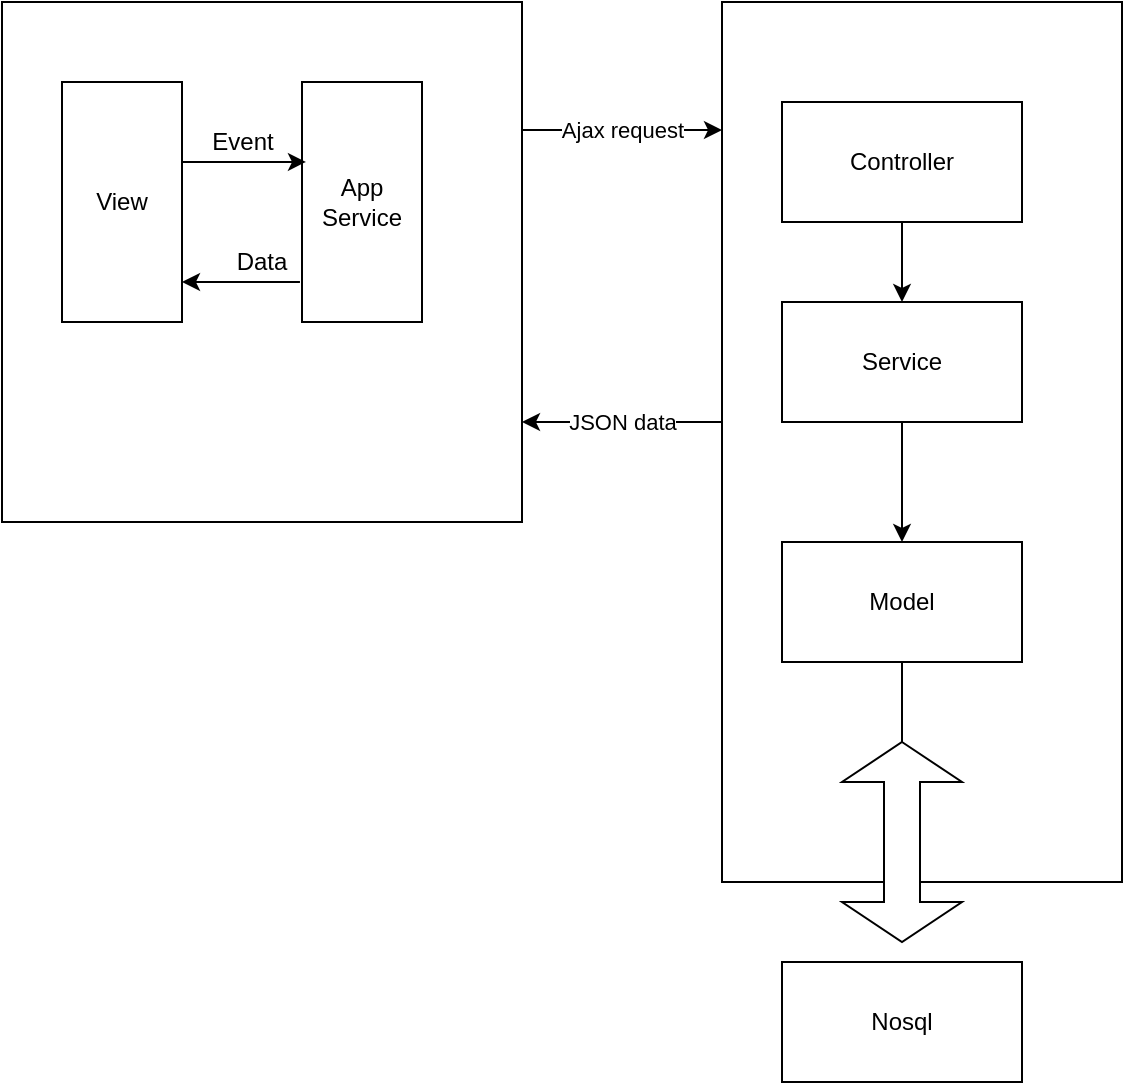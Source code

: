 <mxfile version="21.0.6" type="github">
  <diagram id="Jd0BYn0F5pYh7yF8uxCf" name="Page-1">
    <mxGraphModel dx="1434" dy="1933" grid="1" gridSize="10" guides="1" tooltips="1" connect="1" arrows="1" fold="1" page="1" pageScale="1" pageWidth="827" pageHeight="1169" math="0" shadow="0">
      <root>
        <mxCell id="0" />
        <mxCell id="1" parent="0" />
        <mxCell id="22pQoqXIOblh-StvN0Nv-2" value="" style="rounded=0;whiteSpace=wrap;html=1;direction=south;" vertex="1" parent="1">
          <mxGeometry x="430" y="-1124" width="200" height="440" as="geometry" />
        </mxCell>
        <mxCell id="22pQoqXIOblh-StvN0Nv-3" value="" style="edgeStyle=orthogonalEdgeStyle;rounded=0;orthogonalLoop=1;jettySize=auto;html=1;" edge="1" parent="1" source="22pQoqXIOblh-StvN0Nv-4" target="22pQoqXIOblh-StvN0Nv-6">
          <mxGeometry relative="1" as="geometry" />
        </mxCell>
        <mxCell id="22pQoqXIOblh-StvN0Nv-4" value="Controller" style="rounded=0;whiteSpace=wrap;html=1;" vertex="1" parent="1">
          <mxGeometry x="460" y="-1074" width="120" height="60" as="geometry" />
        </mxCell>
        <mxCell id="22pQoqXIOblh-StvN0Nv-5" value="" style="edgeStyle=orthogonalEdgeStyle;rounded=0;orthogonalLoop=1;jettySize=auto;html=1;" edge="1" parent="1" source="22pQoqXIOblh-StvN0Nv-6" target="22pQoqXIOblh-StvN0Nv-8">
          <mxGeometry relative="1" as="geometry" />
        </mxCell>
        <mxCell id="22pQoqXIOblh-StvN0Nv-6" value="Service" style="rounded=0;whiteSpace=wrap;html=1;" vertex="1" parent="1">
          <mxGeometry x="460" y="-974" width="120" height="60" as="geometry" />
        </mxCell>
        <mxCell id="22pQoqXIOblh-StvN0Nv-7" value="" style="edgeStyle=orthogonalEdgeStyle;rounded=0;orthogonalLoop=1;jettySize=auto;html=1;startArrow=none;" edge="1" parent="1" source="22pQoqXIOblh-StvN0Nv-10">
          <mxGeometry relative="1" as="geometry">
            <mxPoint x="520" y="-714" as="targetPoint" />
          </mxGeometry>
        </mxCell>
        <mxCell id="22pQoqXIOblh-StvN0Nv-8" value="Model" style="rounded=0;whiteSpace=wrap;html=1;" vertex="1" parent="1">
          <mxGeometry x="460" y="-854" width="120" height="60" as="geometry" />
        </mxCell>
        <mxCell id="22pQoqXIOblh-StvN0Nv-9" value="Nosql" style="rounded=0;whiteSpace=wrap;html=1;" vertex="1" parent="1">
          <mxGeometry x="460" y="-644" width="120" height="60" as="geometry" />
        </mxCell>
        <mxCell id="22pQoqXIOblh-StvN0Nv-10" value="" style="shape=doubleArrow;whiteSpace=wrap;html=1;direction=south;" vertex="1" parent="1">
          <mxGeometry x="490" y="-754" width="60" height="100" as="geometry" />
        </mxCell>
        <mxCell id="22pQoqXIOblh-StvN0Nv-11" value="" style="edgeStyle=orthogonalEdgeStyle;rounded=0;orthogonalLoop=1;jettySize=auto;html=1;endArrow=none;" edge="1" parent="1" source="22pQoqXIOblh-StvN0Nv-8" target="22pQoqXIOblh-StvN0Nv-10">
          <mxGeometry relative="1" as="geometry">
            <mxPoint x="520" y="-794" as="sourcePoint" />
            <mxPoint x="520" y="-714" as="targetPoint" />
          </mxGeometry>
        </mxCell>
        <mxCell id="22pQoqXIOblh-StvN0Nv-12" value="Data" style="whiteSpace=wrap;html=1;aspect=fixed;" vertex="1" parent="1">
          <mxGeometry x="70" y="-1124" width="260" height="260" as="geometry" />
        </mxCell>
        <mxCell id="22pQoqXIOblh-StvN0Nv-13" value="View" style="rounded=0;whiteSpace=wrap;html=1;direction=south;" vertex="1" parent="1">
          <mxGeometry x="100" y="-1084" width="60" height="120" as="geometry" />
        </mxCell>
        <mxCell id="22pQoqXIOblh-StvN0Nv-14" value="App&lt;br&gt;Service" style="rounded=0;whiteSpace=wrap;html=1;direction=south;" vertex="1" parent="1">
          <mxGeometry x="220" y="-1084" width="60" height="120" as="geometry" />
        </mxCell>
        <mxCell id="22pQoqXIOblh-StvN0Nv-15" value="" style="endArrow=classic;html=1;rounded=0;entryX=0.333;entryY=0.967;entryDx=0;entryDy=0;entryPerimeter=0;" edge="1" parent="1" target="22pQoqXIOblh-StvN0Nv-14">
          <mxGeometry width="50" height="50" relative="1" as="geometry">
            <mxPoint x="160" y="-1044" as="sourcePoint" />
            <mxPoint x="210" y="-1094" as="targetPoint" />
          </mxGeometry>
        </mxCell>
        <mxCell id="22pQoqXIOblh-StvN0Nv-16" value="" style="endArrow=classic;html=1;rounded=0;exitX=0.833;exitY=1.017;exitDx=0;exitDy=0;exitPerimeter=0;" edge="1" parent="1" source="22pQoqXIOblh-StvN0Nv-14">
          <mxGeometry width="50" height="50" relative="1" as="geometry">
            <mxPoint x="210" y="-984" as="sourcePoint" />
            <mxPoint x="160" y="-984" as="targetPoint" />
          </mxGeometry>
        </mxCell>
        <mxCell id="22pQoqXIOblh-StvN0Nv-17" value="Event" style="text;html=1;align=center;verticalAlign=middle;resizable=0;points=[];autosize=1;strokeColor=none;fillColor=none;" vertex="1" parent="1">
          <mxGeometry x="165" y="-1069" width="50" height="30" as="geometry" />
        </mxCell>
        <mxCell id="22pQoqXIOblh-StvN0Nv-19" value="" style="endArrow=classic;html=1;rounded=0;" edge="1" parent="1">
          <mxGeometry relative="1" as="geometry">
            <mxPoint x="330" y="-1060" as="sourcePoint" />
            <mxPoint x="430" y="-1060" as="targetPoint" />
          </mxGeometry>
        </mxCell>
        <mxCell id="22pQoqXIOblh-StvN0Nv-20" value="Ajax request" style="edgeLabel;resizable=0;html=1;align=center;verticalAlign=middle;" connectable="0" vertex="1" parent="22pQoqXIOblh-StvN0Nv-19">
          <mxGeometry relative="1" as="geometry" />
        </mxCell>
        <mxCell id="22pQoqXIOblh-StvN0Nv-21" value="JSON data" style="endArrow=classic;html=1;rounded=0;" edge="1" parent="1">
          <mxGeometry relative="1" as="geometry">
            <mxPoint x="430" y="-914" as="sourcePoint" />
            <mxPoint x="330" y="-914" as="targetPoint" />
          </mxGeometry>
        </mxCell>
      </root>
    </mxGraphModel>
  </diagram>
</mxfile>
